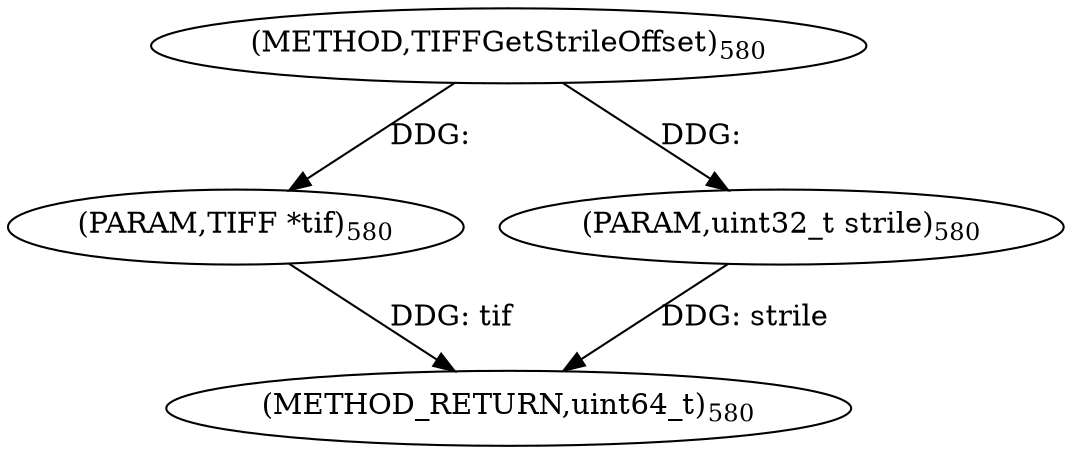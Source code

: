 digraph "TIFFGetStrileOffset" {  
"9264" [label = <(METHOD,TIFFGetStrileOffset)<SUB>580</SUB>> ]
"9267" [label = <(METHOD_RETURN,uint64_t)<SUB>580</SUB>> ]
"9265" [label = <(PARAM,TIFF *tif)<SUB>580</SUB>> ]
"9266" [label = <(PARAM,uint32_t strile)<SUB>580</SUB>> ]
  "9265" -> "9267"  [ label = "DDG: tif"] 
  "9266" -> "9267"  [ label = "DDG: strile"] 
  "9264" -> "9265"  [ label = "DDG: "] 
  "9264" -> "9266"  [ label = "DDG: "] 
}
